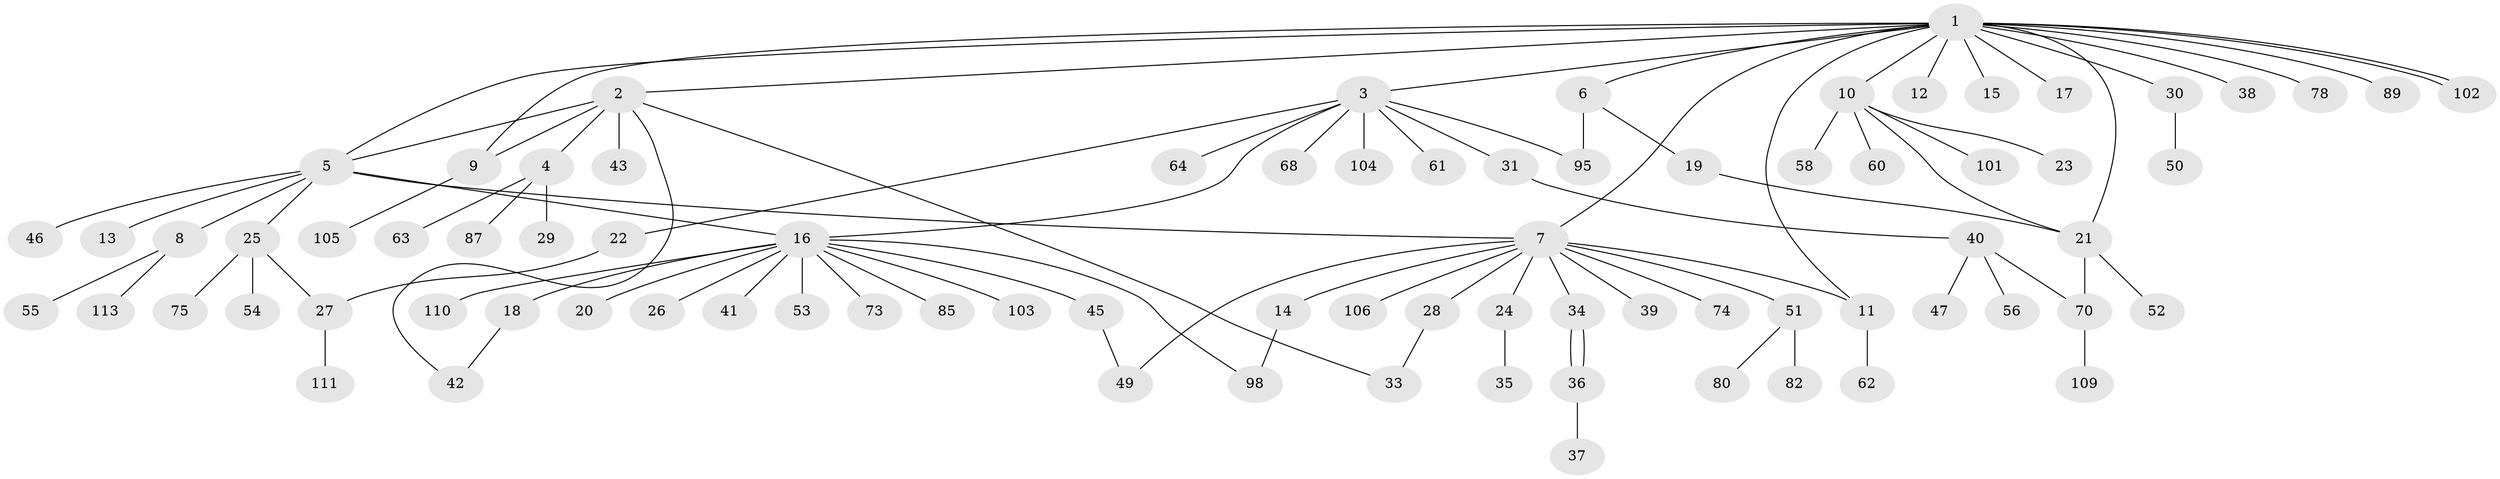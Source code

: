 // original degree distribution, {18: 0.00847457627118644, 7: 0.00847457627118644, 9: 0.00847457627118644, 4: 0.0423728813559322, 8: 0.00847457627118644, 3: 0.11864406779661017, 12: 0.00847457627118644, 6: 0.01694915254237288, 1: 0.6016949152542372, 2: 0.1440677966101695, 13: 0.00847457627118644, 10: 0.00847457627118644, 5: 0.01694915254237288}
// Generated by graph-tools (version 1.1) at 2025/18/03/04/25 18:18:04]
// undirected, 82 vertices, 97 edges
graph export_dot {
graph [start="1"]
  node [color=gray90,style=filled];
  1;
  2;
  3;
  4;
  5;
  6;
  7;
  8;
  9;
  10;
  11;
  12;
  13;
  14;
  15;
  16;
  17;
  18;
  19 [super="+91"];
  20;
  21 [super="+32+76+77+92+86+84+67"];
  22;
  23 [super="+99"];
  24 [super="+114+81"];
  25;
  26 [super="+93+108+112"];
  27 [super="+57"];
  28 [super="+48+65+72"];
  29 [super="+90+83"];
  30;
  31 [super="+96"];
  33 [super="+71"];
  34;
  35;
  36 [super="+66+88"];
  37;
  38;
  39 [super="+79"];
  40 [super="+59+44"];
  41;
  42;
  43 [super="+69"];
  45;
  46;
  47;
  49 [super="+107"];
  50;
  51;
  52;
  53;
  54;
  55;
  56;
  58;
  60;
  61;
  62;
  63;
  64;
  68;
  70 [super="+100"];
  73;
  74;
  75 [super="+118"];
  78;
  80;
  82;
  85;
  87;
  89;
  95;
  98 [super="+115"];
  101;
  102;
  103;
  104;
  105;
  106;
  109;
  110;
  111;
  113;
  1 -- 2;
  1 -- 3;
  1 -- 5;
  1 -- 6;
  1 -- 7;
  1 -- 9;
  1 -- 10;
  1 -- 11;
  1 -- 12;
  1 -- 15;
  1 -- 17;
  1 -- 21;
  1 -- 30;
  1 -- 38;
  1 -- 78;
  1 -- 89;
  1 -- 102;
  1 -- 102;
  2 -- 4;
  2 -- 5;
  2 -- 9;
  2 -- 33;
  2 -- 42;
  2 -- 43;
  3 -- 16;
  3 -- 22;
  3 -- 31;
  3 -- 61;
  3 -- 64;
  3 -- 68;
  3 -- 95;
  3 -- 104;
  4 -- 29;
  4 -- 63;
  4 -- 87;
  5 -- 7;
  5 -- 8;
  5 -- 13;
  5 -- 16;
  5 -- 25;
  5 -- 46;
  6 -- 19;
  6 -- 95;
  7 -- 11;
  7 -- 14;
  7 -- 24;
  7 -- 28;
  7 -- 34;
  7 -- 39;
  7 -- 49;
  7 -- 51;
  7 -- 74;
  7 -- 106;
  8 -- 55;
  8 -- 113;
  9 -- 105;
  10 -- 21;
  10 -- 23;
  10 -- 58;
  10 -- 60;
  10 -- 101;
  11 -- 62;
  14 -- 98;
  16 -- 18;
  16 -- 20;
  16 -- 26;
  16 -- 41;
  16 -- 45;
  16 -- 53;
  16 -- 73;
  16 -- 85;
  16 -- 98;
  16 -- 103;
  16 -- 110;
  18 -- 42;
  19 -- 21;
  21 -- 52;
  21 -- 70;
  22 -- 27;
  24 -- 35;
  25 -- 27;
  25 -- 54;
  25 -- 75;
  27 -- 111;
  28 -- 33;
  30 -- 50;
  31 -- 40;
  34 -- 36;
  34 -- 36;
  36 -- 37;
  40 -- 47;
  40 -- 56;
  40 -- 70;
  45 -- 49;
  51 -- 80;
  51 -- 82;
  70 -- 109;
}
